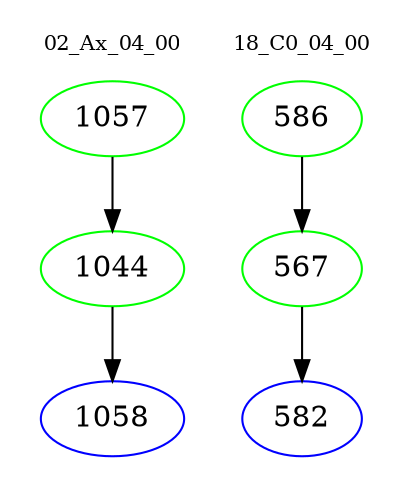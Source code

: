 digraph{
subgraph cluster_0 {
color = white
label = "02_Ax_04_00";
fontsize=10;
T0_1057 [label="1057", color="green"]
T0_1057 -> T0_1044 [color="black"]
T0_1044 [label="1044", color="green"]
T0_1044 -> T0_1058 [color="black"]
T0_1058 [label="1058", color="blue"]
}
subgraph cluster_1 {
color = white
label = "18_C0_04_00";
fontsize=10;
T1_586 [label="586", color="green"]
T1_586 -> T1_567 [color="black"]
T1_567 [label="567", color="green"]
T1_567 -> T1_582 [color="black"]
T1_582 [label="582", color="blue"]
}
}
